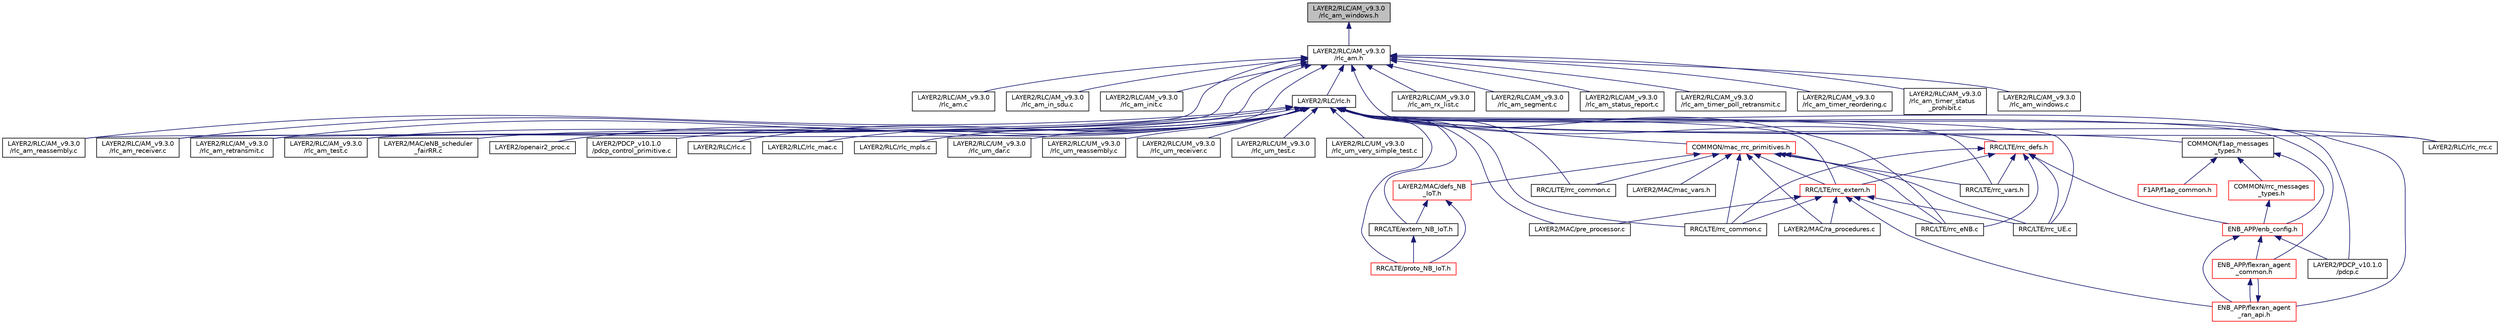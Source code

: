 digraph "LAYER2/RLC/AM_v9.3.0/rlc_am_windows.h"
{
 // LATEX_PDF_SIZE
  edge [fontname="Helvetica",fontsize="10",labelfontname="Helvetica",labelfontsize="10"];
  node [fontname="Helvetica",fontsize="10",shape=record];
  Node1 [label="LAYER2/RLC/AM_v9.3.0\l/rlc_am_windows.h",height=0.2,width=0.4,color="black", fillcolor="grey75", style="filled", fontcolor="black",tooltip="This file defines the prototypes of the functions testing window, based on SN modulo and rx and tx pr..."];
  Node1 -> Node2 [dir="back",color="midnightblue",fontsize="10",style="solid",fontname="Helvetica"];
  Node2 [label="LAYER2/RLC/AM_v9.3.0\l/rlc_am.h",height=0.2,width=0.4,color="black", fillcolor="white", style="filled",URL="$rlc__am_8h.html",tooltip="This file, and only this file must be included by code that interact with RLC AM layer."];
  Node2 -> Node3 [dir="back",color="midnightblue",fontsize="10",style="solid",fontname="Helvetica"];
  Node3 [label="LAYER2/RLC/AM_v9.3.0\l/rlc_am.c",height=0.2,width=0.4,color="black", fillcolor="white", style="filled",URL="$rlc__am_8c.html",tooltip=" "];
  Node2 -> Node4 [dir="back",color="midnightblue",fontsize="10",style="solid",fontname="Helvetica"];
  Node4 [label="LAYER2/RLC/AM_v9.3.0\l/rlc_am_in_sdu.c",height=0.2,width=0.4,color="black", fillcolor="white", style="filled",URL="$rlc__am__in__sdu_8c.html",tooltip=" "];
  Node2 -> Node5 [dir="back",color="midnightblue",fontsize="10",style="solid",fontname="Helvetica"];
  Node5 [label="LAYER2/RLC/AM_v9.3.0\l/rlc_am_init.c",height=0.2,width=0.4,color="black", fillcolor="white", style="filled",URL="$rlc__am__init_8c.html",tooltip=" "];
  Node2 -> Node6 [dir="back",color="midnightblue",fontsize="10",style="solid",fontname="Helvetica"];
  Node6 [label="LAYER2/RLC/AM_v9.3.0\l/rlc_am_reassembly.c",height=0.2,width=0.4,color="black", fillcolor="white", style="filled",URL="$rlc__am__reassembly_8c.html",tooltip=" "];
  Node2 -> Node7 [dir="back",color="midnightblue",fontsize="10",style="solid",fontname="Helvetica"];
  Node7 [label="LAYER2/RLC/AM_v9.3.0\l/rlc_am_receiver.c",height=0.2,width=0.4,color="black", fillcolor="white", style="filled",URL="$rlc__am__receiver_8c.html",tooltip=" "];
  Node2 -> Node8 [dir="back",color="midnightblue",fontsize="10",style="solid",fontname="Helvetica"];
  Node8 [label="LAYER2/RLC/AM_v9.3.0\l/rlc_am_retransmit.c",height=0.2,width=0.4,color="black", fillcolor="white", style="filled",URL="$rlc__am__retransmit_8c.html",tooltip=" "];
  Node2 -> Node9 [dir="back",color="midnightblue",fontsize="10",style="solid",fontname="Helvetica"];
  Node9 [label="LAYER2/RLC/AM_v9.3.0\l/rlc_am_rx_list.c",height=0.2,width=0.4,color="black", fillcolor="white", style="filled",URL="$rlc__am__rx__list_8c.html",tooltip=" "];
  Node2 -> Node10 [dir="back",color="midnightblue",fontsize="10",style="solid",fontname="Helvetica"];
  Node10 [label="LAYER2/RLC/AM_v9.3.0\l/rlc_am_segment.c",height=0.2,width=0.4,color="black", fillcolor="white", style="filled",URL="$rlc__am__segment_8c.html",tooltip=" "];
  Node2 -> Node11 [dir="back",color="midnightblue",fontsize="10",style="solid",fontname="Helvetica"];
  Node11 [label="LAYER2/RLC/AM_v9.3.0\l/rlc_am_status_report.c",height=0.2,width=0.4,color="black", fillcolor="white", style="filled",URL="$rlc__am__status__report_8c.html",tooltip=" "];
  Node2 -> Node12 [dir="back",color="midnightblue",fontsize="10",style="solid",fontname="Helvetica"];
  Node12 [label="LAYER2/RLC/AM_v9.3.0\l/rlc_am_test.c",height=0.2,width=0.4,color="black", fillcolor="white", style="filled",URL="$rlc__am__test_8c.html",tooltip=" "];
  Node2 -> Node13 [dir="back",color="midnightblue",fontsize="10",style="solid",fontname="Helvetica"];
  Node13 [label="LAYER2/RLC/AM_v9.3.0\l/rlc_am_timer_poll_retransmit.c",height=0.2,width=0.4,color="black", fillcolor="white", style="filled",URL="$rlc__am__timer__poll__retransmit_8c.html",tooltip=" "];
  Node2 -> Node14 [dir="back",color="midnightblue",fontsize="10",style="solid",fontname="Helvetica"];
  Node14 [label="LAYER2/RLC/AM_v9.3.0\l/rlc_am_timer_reordering.c",height=0.2,width=0.4,color="black", fillcolor="white", style="filled",URL="$rlc__am__timer__reordering_8c.html",tooltip=" "];
  Node2 -> Node15 [dir="back",color="midnightblue",fontsize="10",style="solid",fontname="Helvetica"];
  Node15 [label="LAYER2/RLC/AM_v9.3.0\l/rlc_am_timer_status\l_prohibit.c",height=0.2,width=0.4,color="black", fillcolor="white", style="filled",URL="$rlc__am__timer__status__prohibit_8c.html",tooltip=" "];
  Node2 -> Node16 [dir="back",color="midnightblue",fontsize="10",style="solid",fontname="Helvetica"];
  Node16 [label="LAYER2/RLC/AM_v9.3.0\l/rlc_am_windows.c",height=0.2,width=0.4,color="black", fillcolor="white", style="filled",URL="$rlc__am__windows_8c.html",tooltip=" "];
  Node2 -> Node17 [dir="back",color="midnightblue",fontsize="10",style="solid",fontname="Helvetica"];
  Node17 [label="LAYER2/RLC/rlc.h",height=0.2,width=0.4,color="black", fillcolor="white", style="filled",URL="$rlc_8h.html",tooltip="This file, and only this file must be included by external code that interact with RLC layer."];
  Node17 -> Node18 [dir="back",color="midnightblue",fontsize="10",style="solid",fontname="Helvetica"];
  Node18 [label="COMMON/f1ap_messages\l_types.h",height=0.2,width=0.4,color="black", fillcolor="white", style="filled",URL="$f1ap__messages__types_8h.html",tooltip=" "];
  Node18 -> Node19 [dir="back",color="midnightblue",fontsize="10",style="solid",fontname="Helvetica"];
  Node19 [label="COMMON/rrc_messages\l_types.h",height=0.2,width=0.4,color="red", fillcolor="white", style="filled",URL="$rrc__messages__types_8h.html",tooltip=" "];
  Node19 -> Node20 [dir="back",color="midnightblue",fontsize="10",style="solid",fontname="Helvetica"];
  Node20 [label="ENB_APP/enb_config.h",height=0.2,width=0.4,color="red", fillcolor="white", style="filled",URL="$enb__config_8h.html",tooltip=" "];
  Node20 -> Node25 [dir="back",color="midnightblue",fontsize="10",style="solid",fontname="Helvetica"];
  Node25 [label="ENB_APP/flexran_agent\l_common.h",height=0.2,width=0.4,color="red", fillcolor="white", style="filled",URL="$flexran__agent__common_8h.html",tooltip="common message primitves and utilities"];
  Node25 -> Node46 [dir="back",color="midnightblue",fontsize="10",style="solid",fontname="Helvetica"];
  Node46 [label="ENB_APP/flexran_agent\l_ran_api.h",height=0.2,width=0.4,color="red", fillcolor="white", style="filled",URL="$flexran__agent__ran__api_8h.html",tooltip="FlexRAN RAN API abstraction header."];
  Node46 -> Node25 [dir="back",color="midnightblue",fontsize="10",style="solid",fontname="Helvetica"];
  Node20 -> Node46 [dir="back",color="midnightblue",fontsize="10",style="solid",fontname="Helvetica"];
  Node20 -> Node53 [dir="back",color="midnightblue",fontsize="10",style="solid",fontname="Helvetica"];
  Node53 [label="LAYER2/PDCP_v10.1.0\l/pdcp.c",height=0.2,width=0.4,color="black", fillcolor="white", style="filled",URL="$pdcp_8c.html",tooltip="pdcp interface with RLC"];
  Node18 -> Node20 [dir="back",color="midnightblue",fontsize="10",style="solid",fontname="Helvetica"];
  Node18 -> Node70 [dir="back",color="midnightblue",fontsize="10",style="solid",fontname="Helvetica"];
  Node70 [label="F1AP/f1ap_common.h",height=0.2,width=0.4,color="red", fillcolor="white", style="filled",URL="$f1ap__common_8h.html",tooltip="f1ap procedures for both CU and DU"];
  Node17 -> Node85 [dir="back",color="midnightblue",fontsize="10",style="solid",fontname="Helvetica"];
  Node85 [label="COMMON/mac_rrc_primitives.h",height=0.2,width=0.4,color="red", fillcolor="white", style="filled",URL="$mac__rrc__primitives_8h.html",tooltip=" "];
  Node85 -> Node86 [dir="back",color="midnightblue",fontsize="10",style="solid",fontname="Helvetica"];
  Node86 [label="LAYER2/MAC/defs_NB\l_IoT.h",height=0.2,width=0.4,color="red", fillcolor="white", style="filled",URL="$LAYER2_2MAC_2defs__NB__IoT_8h.html",tooltip=" "];
  Node86 -> Node67 [dir="back",color="midnightblue",fontsize="10",style="solid",fontname="Helvetica"];
  Node67 [label="RRC/LTE/extern_NB_IoT.h",height=0.2,width=0.4,color="black", fillcolor="white", style="filled",URL="$extern__NB__IoT_8h.html",tooltip=" "];
  Node67 -> Node68 [dir="back",color="midnightblue",fontsize="10",style="solid",fontname="Helvetica"];
  Node68 [label="RRC/LTE/proto_NB_IoT.h",height=0.2,width=0.4,color="red", fillcolor="white", style="filled",URL="$RRC_2LTE_2proto__NB__IoT_8h.html",tooltip="RRC functions prototypes for eNB and UE for NB-IoT."];
  Node86 -> Node68 [dir="back",color="midnightblue",fontsize="10",style="solid",fontname="Helvetica"];
  Node85 -> Node87 [dir="back",color="midnightblue",fontsize="10",style="solid",fontname="Helvetica"];
  Node87 [label="LAYER2/MAC/mac_vars.h",height=0.2,width=0.4,color="black", fillcolor="white", style="filled",URL="$mac__vars_8h.html",tooltip=" "];
  Node85 -> Node88 [dir="back",color="midnightblue",fontsize="10",style="solid",fontname="Helvetica"];
  Node88 [label="LAYER2/MAC/ra_procedures.c",height=0.2,width=0.4,color="black", fillcolor="white", style="filled",URL="$ra__procedures_8c.html",tooltip="Routines for UE MAC-layer Random-access procedures (36.321) V8.6 2009-03."];
  Node85 -> Node103 [dir="back",color="midnightblue",fontsize="10",style="solid",fontname="Helvetica"];
  Node103 [label="RRC/LITE/rrc_common.c",height=0.2,width=0.4,color="black", fillcolor="white", style="filled",URL="$LITE_2rrc__common_8c.html",tooltip="rrc common procedures for eNB and UE"];
  Node85 -> Node104 [dir="back",color="midnightblue",fontsize="10",style="solid",fontname="Helvetica"];
  Node104 [label="RRC/LTE/rrc_common.c",height=0.2,width=0.4,color="black", fillcolor="white", style="filled",URL="$LTE_2rrc__common_8c.html",tooltip="rrc common procedures for eNB and UE"];
  Node85 -> Node105 [dir="back",color="midnightblue",fontsize="10",style="solid",fontname="Helvetica"];
  Node105 [label="RRC/LTE/rrc_eNB.c",height=0.2,width=0.4,color="black", fillcolor="white", style="filled",URL="$rrc__eNB_8c.html",tooltip="rrc procedures for eNB"];
  Node85 -> Node107 [dir="back",color="midnightblue",fontsize="10",style="solid",fontname="Helvetica"];
  Node107 [label="RRC/LTE/rrc_extern.h",height=0.2,width=0.4,color="red", fillcolor="white", style="filled",URL="$rrc__extern_8h.html",tooltip=" "];
  Node107 -> Node46 [dir="back",color="midnightblue",fontsize="10",style="solid",fontname="Helvetica"];
  Node107 -> Node100 [dir="back",color="midnightblue",fontsize="10",style="solid",fontname="Helvetica"];
  Node100 [label="LAYER2/MAC/pre_processor.c",height=0.2,width=0.4,color="black", fillcolor="white", style="filled",URL="$pre__processor_8c.html",tooltip="eNB scheduler preprocessing fuction prior to scheduling"];
  Node107 -> Node88 [dir="back",color="midnightblue",fontsize="10",style="solid",fontname="Helvetica"];
  Node107 -> Node104 [dir="back",color="midnightblue",fontsize="10",style="solid",fontname="Helvetica"];
  Node107 -> Node105 [dir="back",color="midnightblue",fontsize="10",style="solid",fontname="Helvetica"];
  Node107 -> Node106 [dir="back",color="midnightblue",fontsize="10",style="solid",fontname="Helvetica"];
  Node106 [label="RRC/LTE/rrc_UE.c",height=0.2,width=0.4,color="black", fillcolor="white", style="filled",URL="$rrc__UE_8c.html",tooltip="rrc procedures for UE / rrc procedures for FeMBMS UE"];
  Node85 -> Node106 [dir="back",color="midnightblue",fontsize="10",style="solid",fontname="Helvetica"];
  Node85 -> Node111 [dir="back",color="midnightblue",fontsize="10",style="solid",fontname="Helvetica"];
  Node111 [label="RRC/LTE/rrc_vars.h",height=0.2,width=0.4,color="black", fillcolor="white", style="filled",URL="$rrc__vars_8h.html",tooltip="rrc variables"];
  Node17 -> Node25 [dir="back",color="midnightblue",fontsize="10",style="solid",fontname="Helvetica"];
  Node17 -> Node46 [dir="back",color="midnightblue",fontsize="10",style="solid",fontname="Helvetica"];
  Node17 -> Node94 [dir="back",color="midnightblue",fontsize="10",style="solid",fontname="Helvetica"];
  Node94 [label="LAYER2/MAC/eNB_scheduler\l_fairRR.c",height=0.2,width=0.4,color="black", fillcolor="white", style="filled",URL="$eNB__scheduler__fairRR_8c.html",tooltip=" "];
  Node17 -> Node100 [dir="back",color="midnightblue",fontsize="10",style="solid",fontname="Helvetica"];
  Node17 -> Node112 [dir="back",color="midnightblue",fontsize="10",style="solid",fontname="Helvetica"];
  Node112 [label="LAYER2/openair2_proc.c",height=0.2,width=0.4,color="black", fillcolor="white", style="filled",URL="$openair2__proc_8c.html",tooltip=" "];
  Node17 -> Node53 [dir="back",color="midnightblue",fontsize="10",style="solid",fontname="Helvetica"];
  Node17 -> Node113 [dir="back",color="midnightblue",fontsize="10",style="solid",fontname="Helvetica"];
  Node113 [label="LAYER2/PDCP_v10.1.0\l/pdcp_control_primitive.c",height=0.2,width=0.4,color="black", fillcolor="white", style="filled",URL="$pdcp__control__primitive_8c.html",tooltip=" "];
  Node17 -> Node6 [dir="back",color="midnightblue",fontsize="10",style="solid",fontname="Helvetica"];
  Node17 -> Node7 [dir="back",color="midnightblue",fontsize="10",style="solid",fontname="Helvetica"];
  Node17 -> Node8 [dir="back",color="midnightblue",fontsize="10",style="solid",fontname="Helvetica"];
  Node17 -> Node12 [dir="back",color="midnightblue",fontsize="10",style="solid",fontname="Helvetica"];
  Node17 -> Node114 [dir="back",color="midnightblue",fontsize="10",style="solid",fontname="Helvetica"];
  Node114 [label="LAYER2/RLC/rlc.c",height=0.2,width=0.4,color="black", fillcolor="white", style="filled",URL="$rlc_8c.html",tooltip=" "];
  Node17 -> Node115 [dir="back",color="midnightblue",fontsize="10",style="solid",fontname="Helvetica"];
  Node115 [label="LAYER2/RLC/rlc_mac.c",height=0.2,width=0.4,color="black", fillcolor="white", style="filled",URL="$rlc__mac_8c.html",tooltip=" "];
  Node17 -> Node116 [dir="back",color="midnightblue",fontsize="10",style="solid",fontname="Helvetica"];
  Node116 [label="LAYER2/RLC/rlc_mpls.c",height=0.2,width=0.4,color="black", fillcolor="white", style="filled",URL="$rlc__mpls_8c.html",tooltip=" "];
  Node17 -> Node117 [dir="back",color="midnightblue",fontsize="10",style="solid",fontname="Helvetica"];
  Node117 [label="LAYER2/RLC/rlc_rrc.c",height=0.2,width=0.4,color="black", fillcolor="white", style="filled",URL="$rlc__rrc_8c.html",tooltip=" "];
  Node17 -> Node118 [dir="back",color="midnightblue",fontsize="10",style="solid",fontname="Helvetica"];
  Node118 [label="LAYER2/RLC/UM_v9.3.0\l/rlc_um_dar.c",height=0.2,width=0.4,color="black", fillcolor="white", style="filled",URL="$rlc__um__dar_8c.html",tooltip=" "];
  Node17 -> Node119 [dir="back",color="midnightblue",fontsize="10",style="solid",fontname="Helvetica"];
  Node119 [label="LAYER2/RLC/UM_v9.3.0\l/rlc_um_reassembly.c",height=0.2,width=0.4,color="black", fillcolor="white", style="filled",URL="$rlc__um__reassembly_8c.html",tooltip=" "];
  Node17 -> Node120 [dir="back",color="midnightblue",fontsize="10",style="solid",fontname="Helvetica"];
  Node120 [label="LAYER2/RLC/UM_v9.3.0\l/rlc_um_receiver.c",height=0.2,width=0.4,color="black", fillcolor="white", style="filled",URL="$rlc__um__receiver_8c.html",tooltip=" "];
  Node17 -> Node121 [dir="back",color="midnightblue",fontsize="10",style="solid",fontname="Helvetica"];
  Node121 [label="LAYER2/RLC/UM_v9.3.0\l/rlc_um_test.c",height=0.2,width=0.4,color="black", fillcolor="white", style="filled",URL="$rlc__um__test_8c.html",tooltip=" "];
  Node17 -> Node122 [dir="back",color="midnightblue",fontsize="10",style="solid",fontname="Helvetica"];
  Node122 [label="LAYER2/RLC/UM_v9.3.0\l/rlc_um_very_simple_test.c",height=0.2,width=0.4,color="black", fillcolor="white", style="filled",URL="$rlc__um__very__simple__test_8c.html",tooltip=" "];
  Node17 -> Node103 [dir="back",color="midnightblue",fontsize="10",style="solid",fontname="Helvetica"];
  Node17 -> Node67 [dir="back",color="midnightblue",fontsize="10",style="solid",fontname="Helvetica"];
  Node17 -> Node68 [dir="back",color="midnightblue",fontsize="10",style="solid",fontname="Helvetica"];
  Node17 -> Node104 [dir="back",color="midnightblue",fontsize="10",style="solid",fontname="Helvetica"];
  Node17 -> Node123 [dir="back",color="midnightblue",fontsize="10",style="solid",fontname="Helvetica"];
  Node123 [label="RRC/LTE/rrc_defs.h",height=0.2,width=0.4,color="red", fillcolor="white", style="filled",URL="$rrc__defs_8h.html",tooltip=" "];
  Node123 -> Node20 [dir="back",color="midnightblue",fontsize="10",style="solid",fontname="Helvetica"];
  Node123 -> Node104 [dir="back",color="midnightblue",fontsize="10",style="solid",fontname="Helvetica"];
  Node123 -> Node105 [dir="back",color="midnightblue",fontsize="10",style="solid",fontname="Helvetica"];
  Node123 -> Node107 [dir="back",color="midnightblue",fontsize="10",style="solid",fontname="Helvetica"];
  Node123 -> Node106 [dir="back",color="midnightblue",fontsize="10",style="solid",fontname="Helvetica"];
  Node123 -> Node111 [dir="back",color="midnightblue",fontsize="10",style="solid",fontname="Helvetica"];
  Node17 -> Node105 [dir="back",color="midnightblue",fontsize="10",style="solid",fontname="Helvetica"];
  Node17 -> Node107 [dir="back",color="midnightblue",fontsize="10",style="solid",fontname="Helvetica"];
  Node17 -> Node106 [dir="back",color="midnightblue",fontsize="10",style="solid",fontname="Helvetica"];
  Node17 -> Node111 [dir="back",color="midnightblue",fontsize="10",style="solid",fontname="Helvetica"];
  Node2 -> Node117 [dir="back",color="midnightblue",fontsize="10",style="solid",fontname="Helvetica"];
}
